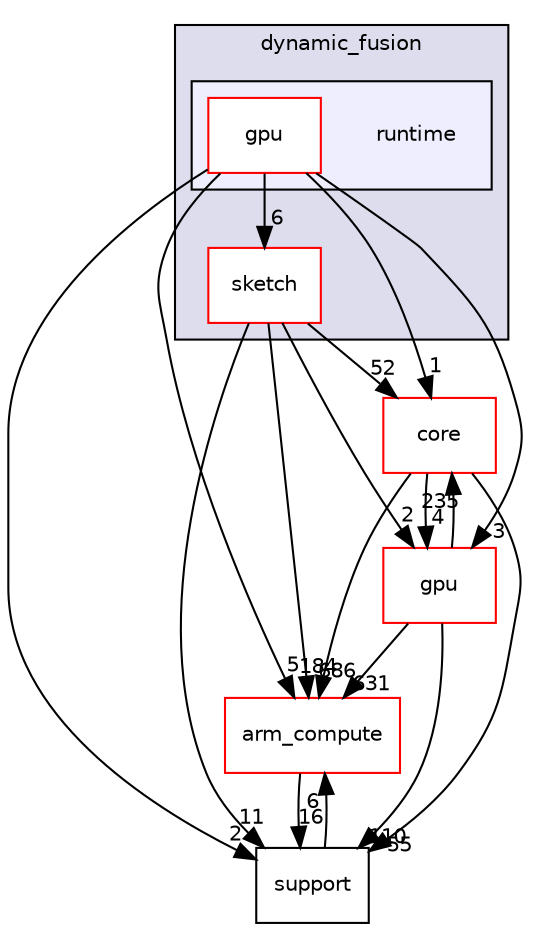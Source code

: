 digraph "src/dynamic_fusion/runtime" {
  compound=true
  node [ fontsize="10", fontname="Helvetica"];
  edge [ labelfontsize="10", labelfontname="Helvetica"];
  subgraph clusterdir_5ff8356557e4f59c6a20c3735e8d2267 {
    graph [ bgcolor="#ddddee", pencolor="black", label="dynamic_fusion" fontname="Helvetica", fontsize="10", URL="dir_5ff8356557e4f59c6a20c3735e8d2267.xhtml"]
  dir_729ca8b25cabcdcb8b11b571ea7b237a [shape=box label="sketch" fillcolor="white" style="filled" color="red" URL="dir_729ca8b25cabcdcb8b11b571ea7b237a.xhtml"];
  subgraph clusterdir_eaf4b15cb81d70a78c44ed9b3a3ab41e {
    graph [ bgcolor="#eeeeff", pencolor="black", label="" URL="dir_eaf4b15cb81d70a78c44ed9b3a3ab41e.xhtml"];
    dir_eaf4b15cb81d70a78c44ed9b3a3ab41e [shape=plaintext label="runtime"];
  dir_084dc2df57e7ed7ac176c18ca580848e [shape=box label="gpu" fillcolor="white" style="filled" color="red" URL="dir_084dc2df57e7ed7ac176c18ca580848e.xhtml"];
  }
  }
  dir_214608ef36d61442cb2b0c1c4e9a7def [shape=box label="arm_compute" fillcolor="white" style="filled" color="red" URL="dir_214608ef36d61442cb2b0c1c4e9a7def.xhtml"];
  dir_5815af820a9cc9481f1d0990a0d60286 [shape=box label="support" URL="dir_5815af820a9cc9481f1d0990a0d60286.xhtml"];
  dir_aebb8dcc11953d78e620bbef0b9e2183 [shape=box label="core" fillcolor="white" style="filled" color="red" URL="dir_aebb8dcc11953d78e620bbef0b9e2183.xhtml"];
  dir_cf895c1ed808af158264b2f3d8d7f8f0 [shape=box label="gpu" fillcolor="white" style="filled" color="red" URL="dir_cf895c1ed808af158264b2f3d8d7f8f0.xhtml"];
  dir_cf895c1ed808af158264b2f3d8d7f8f0->dir_214608ef36d61442cb2b0c1c4e9a7def [headlabel="631", labeldistance=1.5 headhref="dir_000004_000000.xhtml"];
  dir_cf895c1ed808af158264b2f3d8d7f8f0->dir_aebb8dcc11953d78e620bbef0b9e2183 [headlabel="235", labeldistance=1.5 headhref="dir_000004_000017.xhtml"];
  dir_cf895c1ed808af158264b2f3d8d7f8f0->dir_5815af820a9cc9481f1d0990a0d60286 [headlabel="110", labeldistance=1.5 headhref="dir_000004_000031.xhtml"];
  dir_084dc2df57e7ed7ac176c18ca580848e->dir_214608ef36d61442cb2b0c1c4e9a7def [headlabel="5", labeldistance=1.5 headhref="dir_000500_000000.xhtml"];
  dir_084dc2df57e7ed7ac176c18ca580848e->dir_5815af820a9cc9481f1d0990a0d60286 [headlabel="2", labeldistance=1.5 headhref="dir_000500_000031.xhtml"];
  dir_084dc2df57e7ed7ac176c18ca580848e->dir_729ca8b25cabcdcb8b11b571ea7b237a [headlabel="6", labeldistance=1.5 headhref="dir_000500_000021.xhtml"];
  dir_084dc2df57e7ed7ac176c18ca580848e->dir_aebb8dcc11953d78e620bbef0b9e2183 [headlabel="1", labeldistance=1.5 headhref="dir_000500_000017.xhtml"];
  dir_084dc2df57e7ed7ac176c18ca580848e->dir_cf895c1ed808af158264b2f3d8d7f8f0 [headlabel="3", labeldistance=1.5 headhref="dir_000500_000004.xhtml"];
  dir_729ca8b25cabcdcb8b11b571ea7b237a->dir_214608ef36d61442cb2b0c1c4e9a7def [headlabel="184", labeldistance=1.5 headhref="dir_000021_000000.xhtml"];
  dir_729ca8b25cabcdcb8b11b571ea7b237a->dir_5815af820a9cc9481f1d0990a0d60286 [headlabel="11", labeldistance=1.5 headhref="dir_000021_000031.xhtml"];
  dir_729ca8b25cabcdcb8b11b571ea7b237a->dir_aebb8dcc11953d78e620bbef0b9e2183 [headlabel="52", labeldistance=1.5 headhref="dir_000021_000017.xhtml"];
  dir_729ca8b25cabcdcb8b11b571ea7b237a->dir_cf895c1ed808af158264b2f3d8d7f8f0 [headlabel="2", labeldistance=1.5 headhref="dir_000021_000004.xhtml"];
  dir_214608ef36d61442cb2b0c1c4e9a7def->dir_5815af820a9cc9481f1d0990a0d60286 [headlabel="16", labeldistance=1.5 headhref="dir_000000_000031.xhtml"];
  dir_aebb8dcc11953d78e620bbef0b9e2183->dir_214608ef36d61442cb2b0c1c4e9a7def [headlabel="686", labeldistance=1.5 headhref="dir_000017_000000.xhtml"];
  dir_aebb8dcc11953d78e620bbef0b9e2183->dir_5815af820a9cc9481f1d0990a0d60286 [headlabel="55", labeldistance=1.5 headhref="dir_000017_000031.xhtml"];
  dir_aebb8dcc11953d78e620bbef0b9e2183->dir_cf895c1ed808af158264b2f3d8d7f8f0 [headlabel="4", labeldistance=1.5 headhref="dir_000017_000004.xhtml"];
  dir_5815af820a9cc9481f1d0990a0d60286->dir_214608ef36d61442cb2b0c1c4e9a7def [headlabel="6", labeldistance=1.5 headhref="dir_000031_000000.xhtml"];
}
